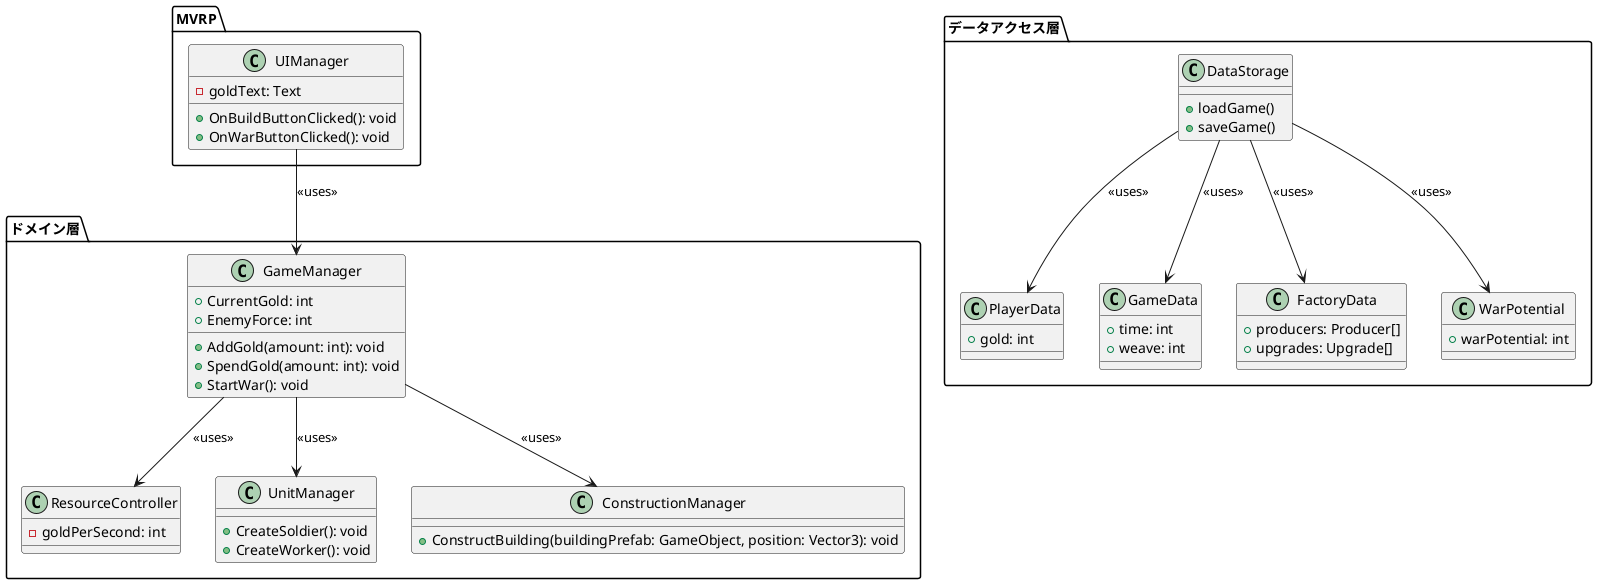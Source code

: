 @startuml
package "ドメイン層" {
    class GameManager {
        +CurrentGold: int
        +EnemyForce: int
        +AddGold(amount: int): void
        +SpendGold(amount: int): void
        +StartWar(): void
    }
    
    class ResourceController {
        -goldPerSecond: int
    }
    
    class UnitManager {
        +CreateSoldier(): void
        +CreateWorker(): void
    }
    
    class ConstructionManager {
        +ConstructBuilding(buildingPrefab: GameObject, position: Vector3): void
    }
}
package "MVRP" {
    class UIManager {
        -goldText: Text
        +OnBuildButtonClicked(): void
        +OnWarButtonClicked(): void
    }
}
package "データアクセス層" {
    class DataStorage {
        +loadGame()
        +saveGame() 
    }
    class PlayerData {
        +gold: int
    }
    class GameData {
        +time: int
        +weave: int
    }
   
    class FactoryData {
        +producers: Producer[]
        +upgrades: Upgrade[]
    }
    class WarPotential{
        +warPotential: int
    }
}

UIManager --> GameManager : <<uses>>

GameManager --> ResourceController : <<uses>>
GameManager --> UnitManager : <<uses>>
GameManager --> ConstructionManager : <<uses>>



DataStorage --> PlayerData : <<uses>>
DataStorage --> GameData : <<uses>>
DataStorage --> FactoryData : <<uses>>
DataStorage --> WarPotential : <<uses>>

@enduml
